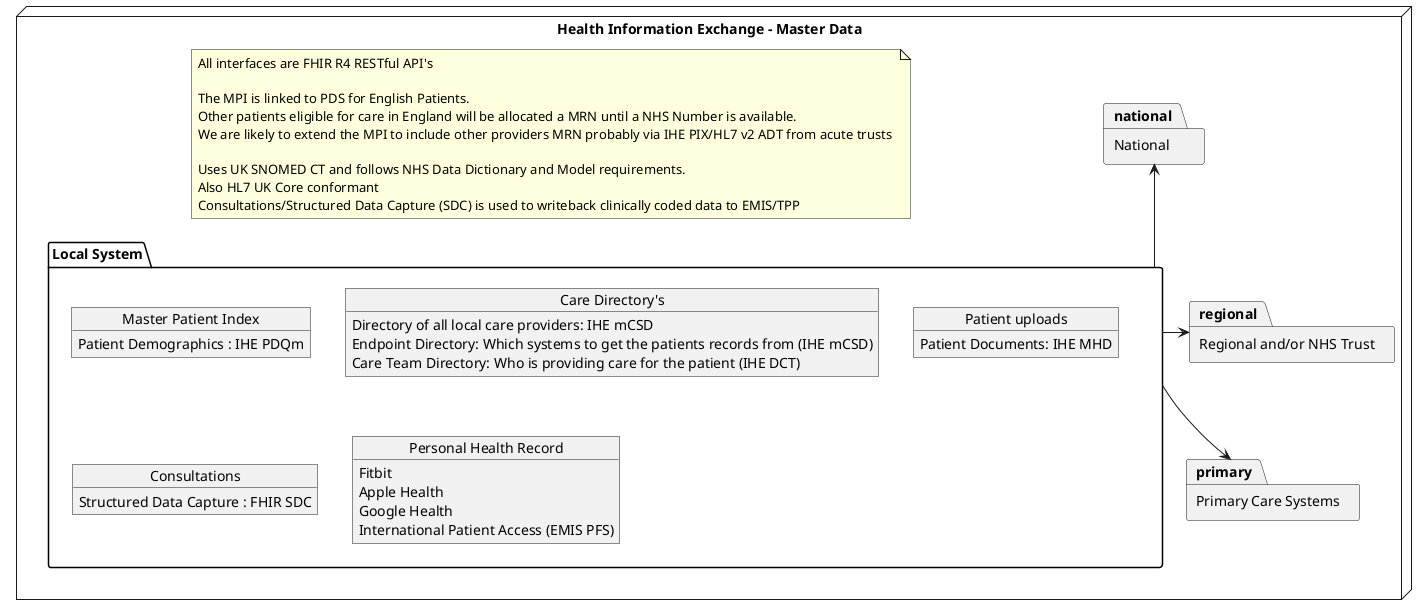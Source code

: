 @startuml

node "Health Information Exchange - Master Data" {

note "All interfaces are FHIR R4 RESTful API's \n\nThe MPI is linked to PDS for English Patients. \nOther patients eligible for care in England will be allocated a MRN until a NHS Number is available.\nWe are likely to extend the MPI to include other providers MRN probably via IHE PIX/HL7 v2 ADT from acute trusts \n\nUses UK SNOMED CT and follows NHS Data Dictionary and Model requirements. \nAlso HL7 UK Core conformant \nConsultations/Structured Data Capture (SDC) is used to writeback clinically coded data to EMIS/TPP" as ukcore

package community as "Local System" {

  object "Master Patient Index" as localpas {
 Patient Demographics : IHE PDQm
    }
    object "Care Directory's" as mcsd {
      Directory of all local care providers: IHE mCSD
      Endpoint Directory: Which systems to get the patients records from (IHE mCSD)
      Care Team Directory: Who is providing care for the patient (IHE DCT)
    }
 object "Patient uploads" as uploads {
 Patient Documents: IHE MHD

    }
    object "Consultations" as sdc {
      Structured Data Capture : FHIR SDC
    }
    object "Personal Health Record" as phr {
      Fitbit
      Apple Health
      Google Health
      International Patient Access (EMIS PFS)
    }

}

package primary as "Primary Care Systems" {

}

package national as "National" {

}
package regional as "Regional and/or NHS Trust" {

}

community -d-> primary
community -u-> national
community -r-> regional

}

















@enduml
